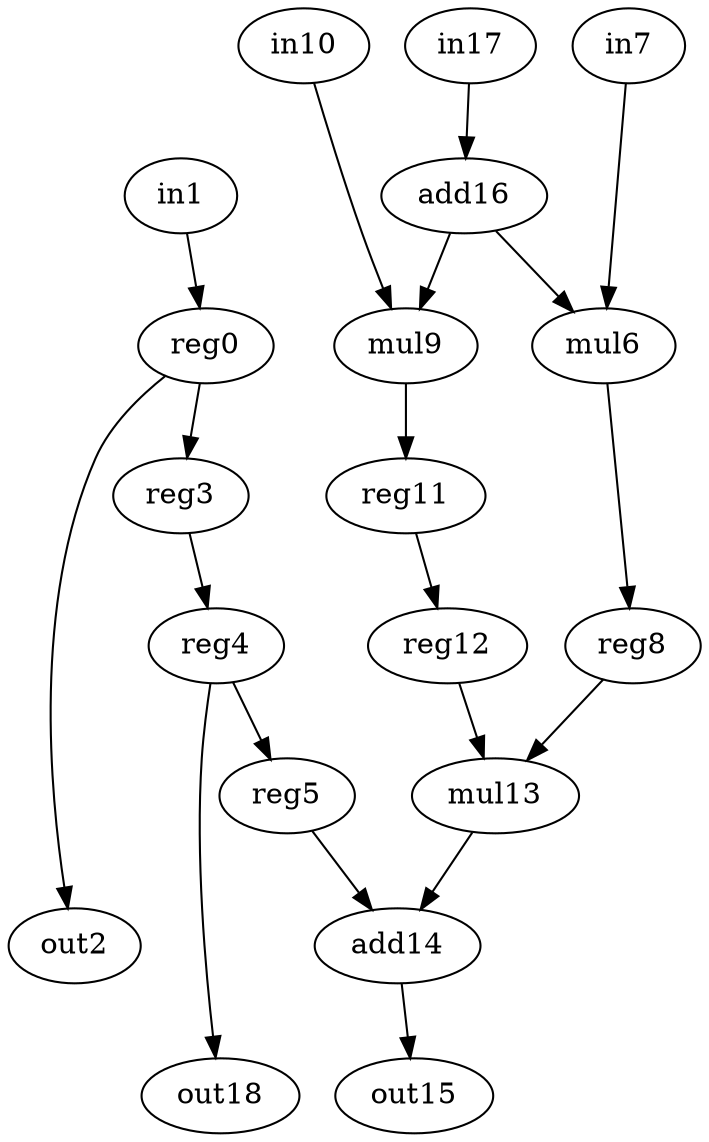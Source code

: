 digraph g {
0 [label = reg0;op = reg;]
1 [label = in1;op = in;]
2 [label = in10;op = in;]
3 [label = reg11;op = reg;]
4 [label = reg12;op = reg;]
5 [label = mul13;op = mul;]
6 [label = add14;op = add;]
7 [label = out15;op = out;]
8 [label = add16;op = addi;value = 2;]
9 [label = in17;op = in;]
10 [label = out18;op = out;]
11 [label = out2;op = out;]
12 [label = reg3;op = reg;]
13 [label = reg4;op = reg;]
14 [label = reg5;op = reg;]
15 [label = mul6;op = mul;]
16 [label = in7;op = in;]
17 [label = reg8;op = reg;]
18 [label = mul9;op = mul;]
13 -> 10 [port=0; weight=0;]
13 -> 14 [port=0; weight=0;]
14 -> 6 [port=0; weight=0;]
5 -> 6 [port=1; weight=0;]
17 -> 5 [port=0; weight=0;]
15 -> 17 [port=0; weight=0;]
16 -> 15 [port=0; weight=0;]
8 -> 15 [port=1; weight=0;]
8 -> 18 [port=0; weight=0;]
2 -> 18 [port=1; weight=0;]
18 -> 3 [port=0; weight=1;]
3 -> 4 [port=0; weight=0;]
4 -> 5 [port=1; weight=0;]
9 -> 8 [port=0; weight=0;]
6 -> 7 [port=0; weight=0;]
12 -> 13 [port=0; weight=0;]
0 -> 12 [port=0; weight=0;]
0 -> 11 [port=0; weight=0;]
1 -> 0 [port=0; weight=0;]
}
